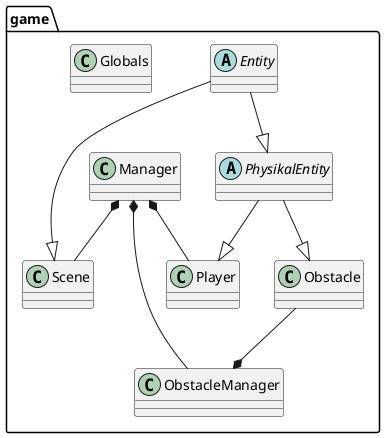 @startuml hallo
package game{
    abstract class Entity 
    class Globals
    class Manager
    class Obstacle
    class ObstacleManager
    abstract PhysikalEntity
    class Player
    class Scene

    Entity --|> PhysikalEntity
    Entity --|> Scene
    PhysikalEntity --|> Player
    PhysikalEntity --|> Obstacle

    Obstacle --* ObstacleManager

    Manager *-- ObstacleManager
    Manager *-- Player
    Manager *-- Scene
}


@enduml